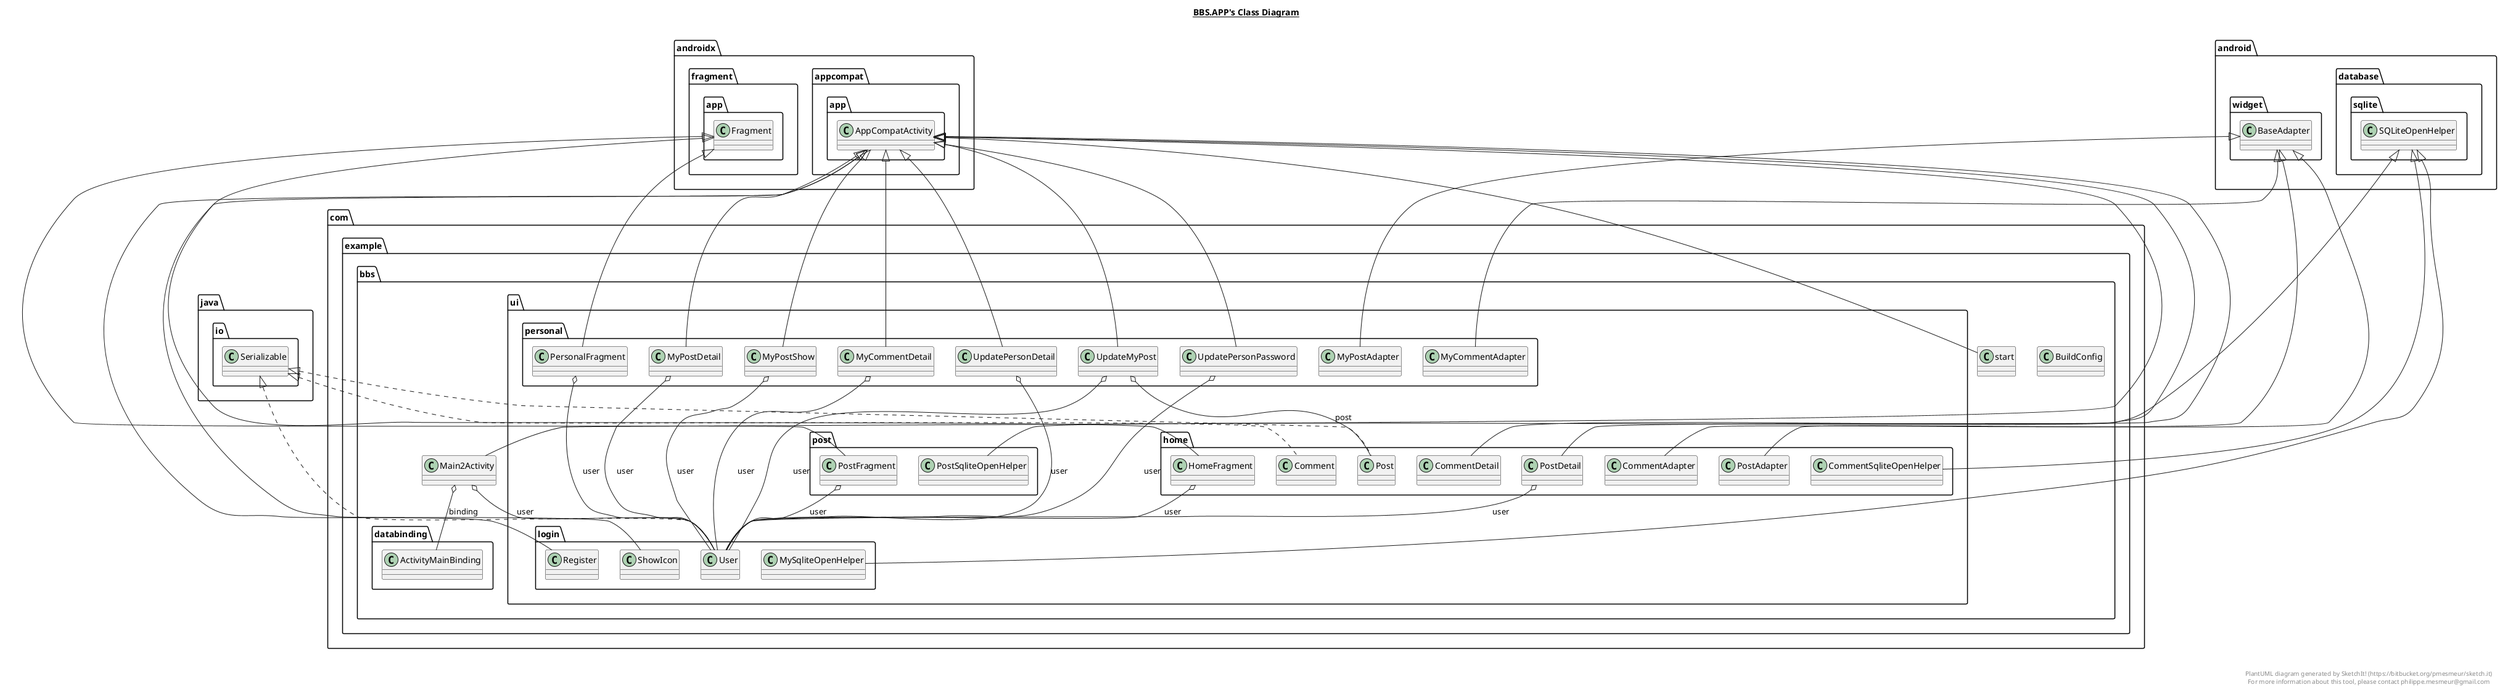 @startuml

title __BBS.APP's Class Diagram__\n

  namespace com.example.bbs {
    class com.example.bbs.BuildConfig {
    }
  }
  

  namespace com.example.bbs {
    class com.example.bbs.Main2Activity {
    }
  }
  

  namespace com.example.bbs {
    class com.example.bbs.start {
    }
  }
  

  namespace com.example.bbs {
    namespace ui.home {
      class com.example.bbs.ui.home.Comment {
      }
    }
  }
  

  namespace com.example.bbs {
    namespace ui.home {
      class com.example.bbs.ui.home.CommentAdapter {
      }
    }
  }
  

  namespace com.example.bbs {
    namespace ui.home {
      class com.example.bbs.ui.home.CommentDetail {
      }
    }
  }
  

  namespace com.example.bbs {
    namespace ui.home {
      class com.example.bbs.ui.home.CommentSqliteOpenHelper {
      }
    }
  }
  

  namespace com.example.bbs {
    namespace ui.home {
      class com.example.bbs.ui.home.HomeFragment {
      }
    }
  }
  

  namespace com.example.bbs {
    namespace ui.home {
      class com.example.bbs.ui.home.Post {
      }
    }
  }
  

  namespace com.example.bbs {
    namespace ui.home {
      class com.example.bbs.ui.home.PostAdapter {
      }
    }
  }
  

  namespace com.example.bbs {
    namespace ui.home {
      class com.example.bbs.ui.home.PostDetail {
      }
    }
  }
  

  namespace com.example.bbs {
    namespace ui.login {
      class com.example.bbs.ui.login.MySqliteOpenHelper {
      }
    }
  }
  

  namespace com.example.bbs {
    namespace ui.login {
      class com.example.bbs.ui.login.Register {
      }
    }
  }
  

  namespace com.example.bbs {
    namespace ui.login {
      class com.example.bbs.ui.login.ShowIcon {
      }
    }
  }
  

  namespace com.example.bbs {
    namespace ui.login {
      class com.example.bbs.ui.login.User {
      }
    }
  }
  

  namespace com.example.bbs {
    namespace ui.personal {
      class com.example.bbs.ui.personal.MyCommentAdapter {
      }
    }
  }
  

  namespace com.example.bbs {
    namespace ui.personal {
      class com.example.bbs.ui.personal.MyCommentDetail {
      }
    }
  }
  

  namespace com.example.bbs {
    namespace ui.personal {
      class com.example.bbs.ui.personal.MyPostAdapter {
      }
    }
  }
  

  namespace com.example.bbs {
    namespace ui.personal {
      class com.example.bbs.ui.personal.MyPostDetail {
      }
    }
  }
  

  namespace com.example.bbs {
    namespace ui.personal {
      class com.example.bbs.ui.personal.MyPostShow {
      }
    }
  }
  

  namespace com.example.bbs {
    namespace ui.personal {
      class com.example.bbs.ui.personal.PersonalFragment {
      }
    }
  }
  

  namespace com.example.bbs {
    namespace ui.personal {
      class com.example.bbs.ui.personal.UpdateMyPost {
      }
    }
  }
  

  namespace com.example.bbs {
    namespace ui.personal {
      class com.example.bbs.ui.personal.UpdatePersonDetail {
      }
    }
  }
  

  namespace com.example.bbs {
    namespace ui.personal {
      class com.example.bbs.ui.personal.UpdatePersonPassword {
      }
    }
  }
  

  namespace com.example.bbs {
    namespace ui.post {
      class com.example.bbs.ui.post.PostFragment {
      }
    }
  }
  

  namespace com.example.bbs {
    namespace ui.post {
      class com.example.bbs.ui.post.PostSqliteOpenHelper {
      }
    }
  }
  

  com.example.bbs.Main2Activity -up-|> androidx.appcompat.app.AppCompatActivity
  com.example.bbs.Main2Activity o-- com.example.bbs.ui.login.User : user
  com.example.bbs.Main2Activity o-- com.example.bbs.databinding.ActivityMainBinding : binding
  com.example.bbs.start -up-|> androidx.appcompat.app.AppCompatActivity
  com.example.bbs.ui.home.Comment .up.|> java.io.Serializable
  com.example.bbs.ui.home.CommentAdapter -up-|> android.widget.BaseAdapter
  com.example.bbs.ui.home.CommentDetail -up-|> androidx.appcompat.app.AppCompatActivity
  com.example.bbs.ui.home.CommentSqliteOpenHelper -up-|> android.database.sqlite.SQLiteOpenHelper
  com.example.bbs.ui.home.HomeFragment -up-|> androidx.fragment.app.Fragment
  com.example.bbs.ui.home.HomeFragment o-- com.example.bbs.ui.login.User : user
  com.example.bbs.ui.home.Post .up.|> java.io.Serializable
  com.example.bbs.ui.home.PostAdapter -up-|> android.widget.BaseAdapter
  com.example.bbs.ui.home.PostDetail -up-|> androidx.appcompat.app.AppCompatActivity
  com.example.bbs.ui.home.PostDetail o-- com.example.bbs.ui.login.User : user
  com.example.bbs.ui.login.MySqliteOpenHelper -up-|> android.database.sqlite.SQLiteOpenHelper
  com.example.bbs.ui.login.Register -up-|> androidx.appcompat.app.AppCompatActivity
  com.example.bbs.ui.login.ShowIcon -up-|> androidx.appcompat.app.AppCompatActivity
  com.example.bbs.ui.login.User .up.|> java.io.Serializable
  com.example.bbs.ui.personal.MyCommentAdapter -up-|> android.widget.BaseAdapter
  com.example.bbs.ui.personal.MyCommentDetail -up-|> androidx.appcompat.app.AppCompatActivity
  com.example.bbs.ui.personal.MyCommentDetail o-- com.example.bbs.ui.login.User : user
  com.example.bbs.ui.personal.MyPostAdapter -up-|> android.widget.BaseAdapter
  com.example.bbs.ui.personal.MyPostDetail -up-|> androidx.appcompat.app.AppCompatActivity
  com.example.bbs.ui.personal.MyPostDetail o-- com.example.bbs.ui.login.User : user
  com.example.bbs.ui.personal.MyPostShow -up-|> androidx.appcompat.app.AppCompatActivity
  com.example.bbs.ui.personal.MyPostShow o-- com.example.bbs.ui.login.User : user
  com.example.bbs.ui.personal.PersonalFragment -up-|> androidx.fragment.app.Fragment
  com.example.bbs.ui.personal.PersonalFragment o-- com.example.bbs.ui.login.User : user
  com.example.bbs.ui.personal.UpdateMyPost -up-|> androidx.appcompat.app.AppCompatActivity
  com.example.bbs.ui.personal.UpdateMyPost o-- com.example.bbs.ui.home.Post : post
  com.example.bbs.ui.personal.UpdateMyPost o-- com.example.bbs.ui.login.User : user
  com.example.bbs.ui.personal.UpdatePersonDetail -up-|> androidx.appcompat.app.AppCompatActivity
  com.example.bbs.ui.personal.UpdatePersonDetail o-- com.example.bbs.ui.login.User : user
  com.example.bbs.ui.personal.UpdatePersonPassword -up-|> androidx.appcompat.app.AppCompatActivity
  com.example.bbs.ui.personal.UpdatePersonPassword o-- com.example.bbs.ui.login.User : user
  com.example.bbs.ui.post.PostFragment -up-|> androidx.fragment.app.Fragment
  com.example.bbs.ui.post.PostFragment o-- com.example.bbs.ui.login.User : user
  com.example.bbs.ui.post.PostSqliteOpenHelper -up-|> android.database.sqlite.SQLiteOpenHelper


right footer


PlantUML diagram generated by SketchIt! (https://bitbucket.org/pmesmeur/sketch.it)
For more information about this tool, please contact philippe.mesmeur@gmail.com
endfooter

@enduml
